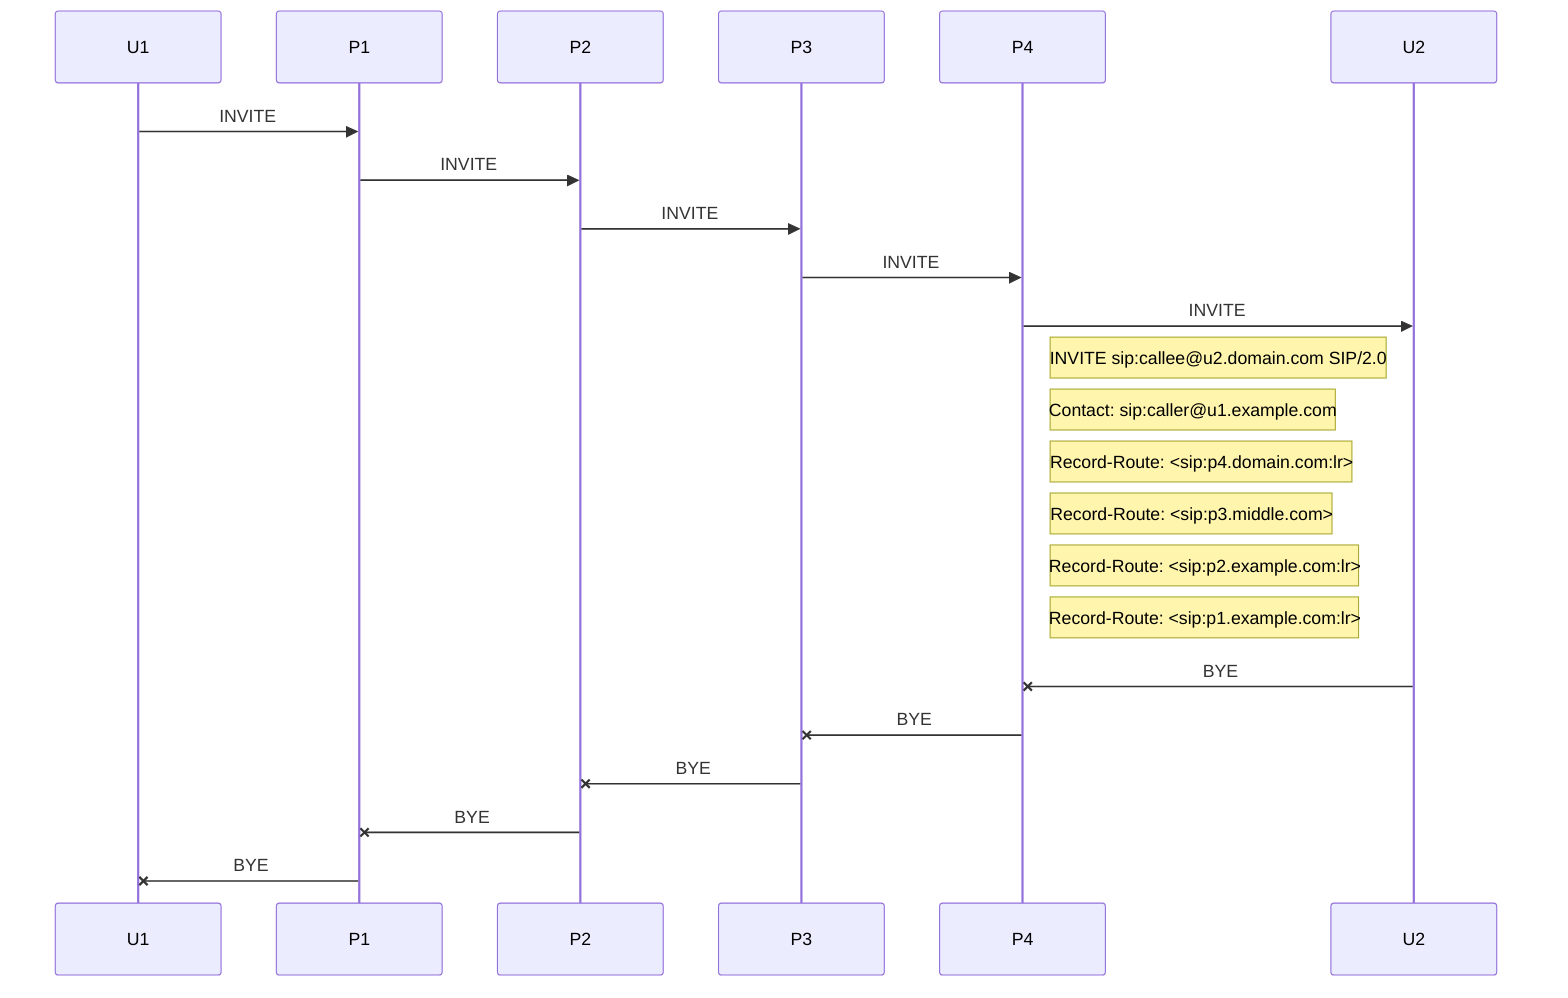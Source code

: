%% Sequence diagram code
sequenceDiagram
    U1 ->> P1: INVITE
    P1 ->> P2: INVITE
    P2 ->> P3: INVITE
    P3 ->> P4: INVITE
    P4 ->> U2: INVITE
    Note right of P4: INVITE sip:callee@u2.domain.com SIP/2.0
    Note right of P4: Contact: sip:caller@u1.example.com
    Note right of P4: Record-Route: <sip:p4.domain.com:lr>
    Note right of P4: Record-Route: <sip:p3.middle.com>
    Note right of P4: Record-Route: <sip:p2.example.com:lr>
    Note right of P4: Record-Route: <sip:p1.example.com:lr>
    U2 -x P4: BYE
    P4 -x P3: BYE
    P3 -x P2: BYE
    P2 -x P1: BYE
    P1 -x U1: BYE
